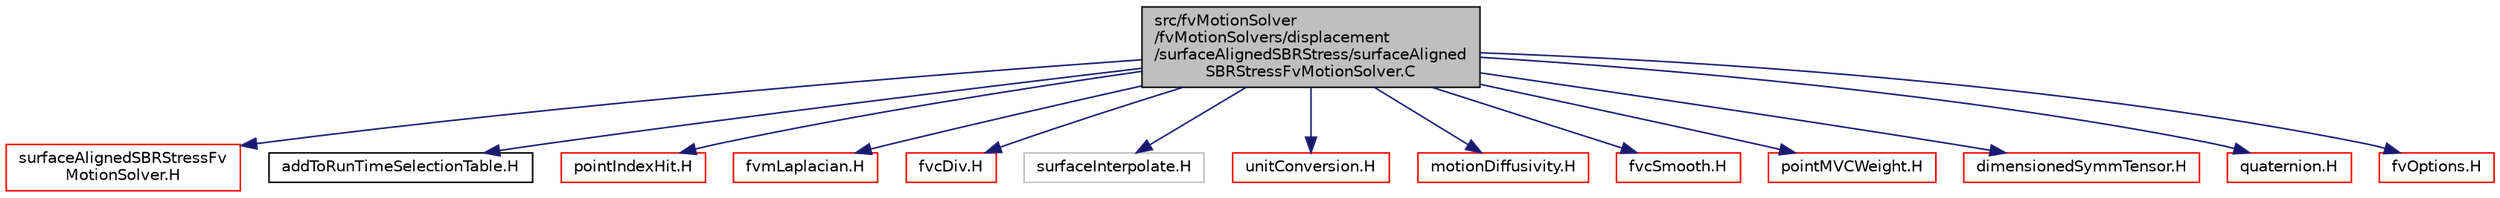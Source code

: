 digraph "src/fvMotionSolver/fvMotionSolvers/displacement/surfaceAlignedSBRStress/surfaceAlignedSBRStressFvMotionSolver.C"
{
  bgcolor="transparent";
  edge [fontname="Helvetica",fontsize="10",labelfontname="Helvetica",labelfontsize="10"];
  node [fontname="Helvetica",fontsize="10",shape=record];
  Node1 [label="src/fvMotionSolver\l/fvMotionSolvers/displacement\l/surfaceAlignedSBRStress/surfaceAligned\lSBRStressFvMotionSolver.C",height=0.2,width=0.4,color="black", fillcolor="grey75", style="filled" fontcolor="black"];
  Node1 -> Node2 [color="midnightblue",fontsize="10",style="solid",fontname="Helvetica"];
  Node2 [label="surfaceAlignedSBRStressFv\lMotionSolver.H",height=0.2,width=0.4,color="red",URL="$surfaceAlignedSBRStressFvMotionSolver_8H.html"];
  Node1 -> Node3 [color="midnightblue",fontsize="10",style="solid",fontname="Helvetica"];
  Node3 [label="addToRunTimeSelectionTable.H",height=0.2,width=0.4,color="black",URL="$addToRunTimeSelectionTable_8H.html",tooltip="Macros for easy insertion into run-time selection tables. "];
  Node1 -> Node4 [color="midnightblue",fontsize="10",style="solid",fontname="Helvetica"];
  Node4 [label="pointIndexHit.H",height=0.2,width=0.4,color="red",URL="$pointIndexHit_8H.html"];
  Node1 -> Node5 [color="midnightblue",fontsize="10",style="solid",fontname="Helvetica"];
  Node5 [label="fvmLaplacian.H",height=0.2,width=0.4,color="red",URL="$fvmLaplacian_8H.html",tooltip="Calculate the matrix for the laplacian of the field. "];
  Node1 -> Node6 [color="midnightblue",fontsize="10",style="solid",fontname="Helvetica"];
  Node6 [label="fvcDiv.H",height=0.2,width=0.4,color="red",URL="$fvcDiv_8H.html",tooltip="Calculate the divergence of the given field. "];
  Node1 -> Node7 [color="midnightblue",fontsize="10",style="solid",fontname="Helvetica"];
  Node7 [label="surfaceInterpolate.H",height=0.2,width=0.4,color="grey75"];
  Node1 -> Node8 [color="midnightblue",fontsize="10",style="solid",fontname="Helvetica"];
  Node8 [label="unitConversion.H",height=0.2,width=0.4,color="red",URL="$unitConversion_8H.html",tooltip="Unit conversion functions. "];
  Node1 -> Node9 [color="midnightblue",fontsize="10",style="solid",fontname="Helvetica"];
  Node9 [label="motionDiffusivity.H",height=0.2,width=0.4,color="red",URL="$motionDiffusivity_8H.html"];
  Node1 -> Node10 [color="midnightblue",fontsize="10",style="solid",fontname="Helvetica"];
  Node10 [label="fvcSmooth.H",height=0.2,width=0.4,color="red",URL="$fvcSmooth_8H.html",tooltip="Provides functions smooth spread and sweep which use the FaceCellWave algorithm to smooth and redistr..."];
  Node1 -> Node11 [color="midnightblue",fontsize="10",style="solid",fontname="Helvetica"];
  Node11 [label="pointMVCWeight.H",height=0.2,width=0.4,color="red",URL="$pointMVCWeight_8H.html"];
  Node1 -> Node12 [color="midnightblue",fontsize="10",style="solid",fontname="Helvetica"];
  Node12 [label="dimensionedSymmTensor.H",height=0.2,width=0.4,color="red",URL="$dimensionedSymmTensor_8H.html"];
  Node1 -> Node13 [color="midnightblue",fontsize="10",style="solid",fontname="Helvetica"];
  Node13 [label="quaternion.H",height=0.2,width=0.4,color="red",URL="$quaternion_8H.html"];
  Node1 -> Node14 [color="midnightblue",fontsize="10",style="solid",fontname="Helvetica"];
  Node14 [label="fvOptions.H",height=0.2,width=0.4,color="red",URL="$fvOptions_8H.html"];
}

